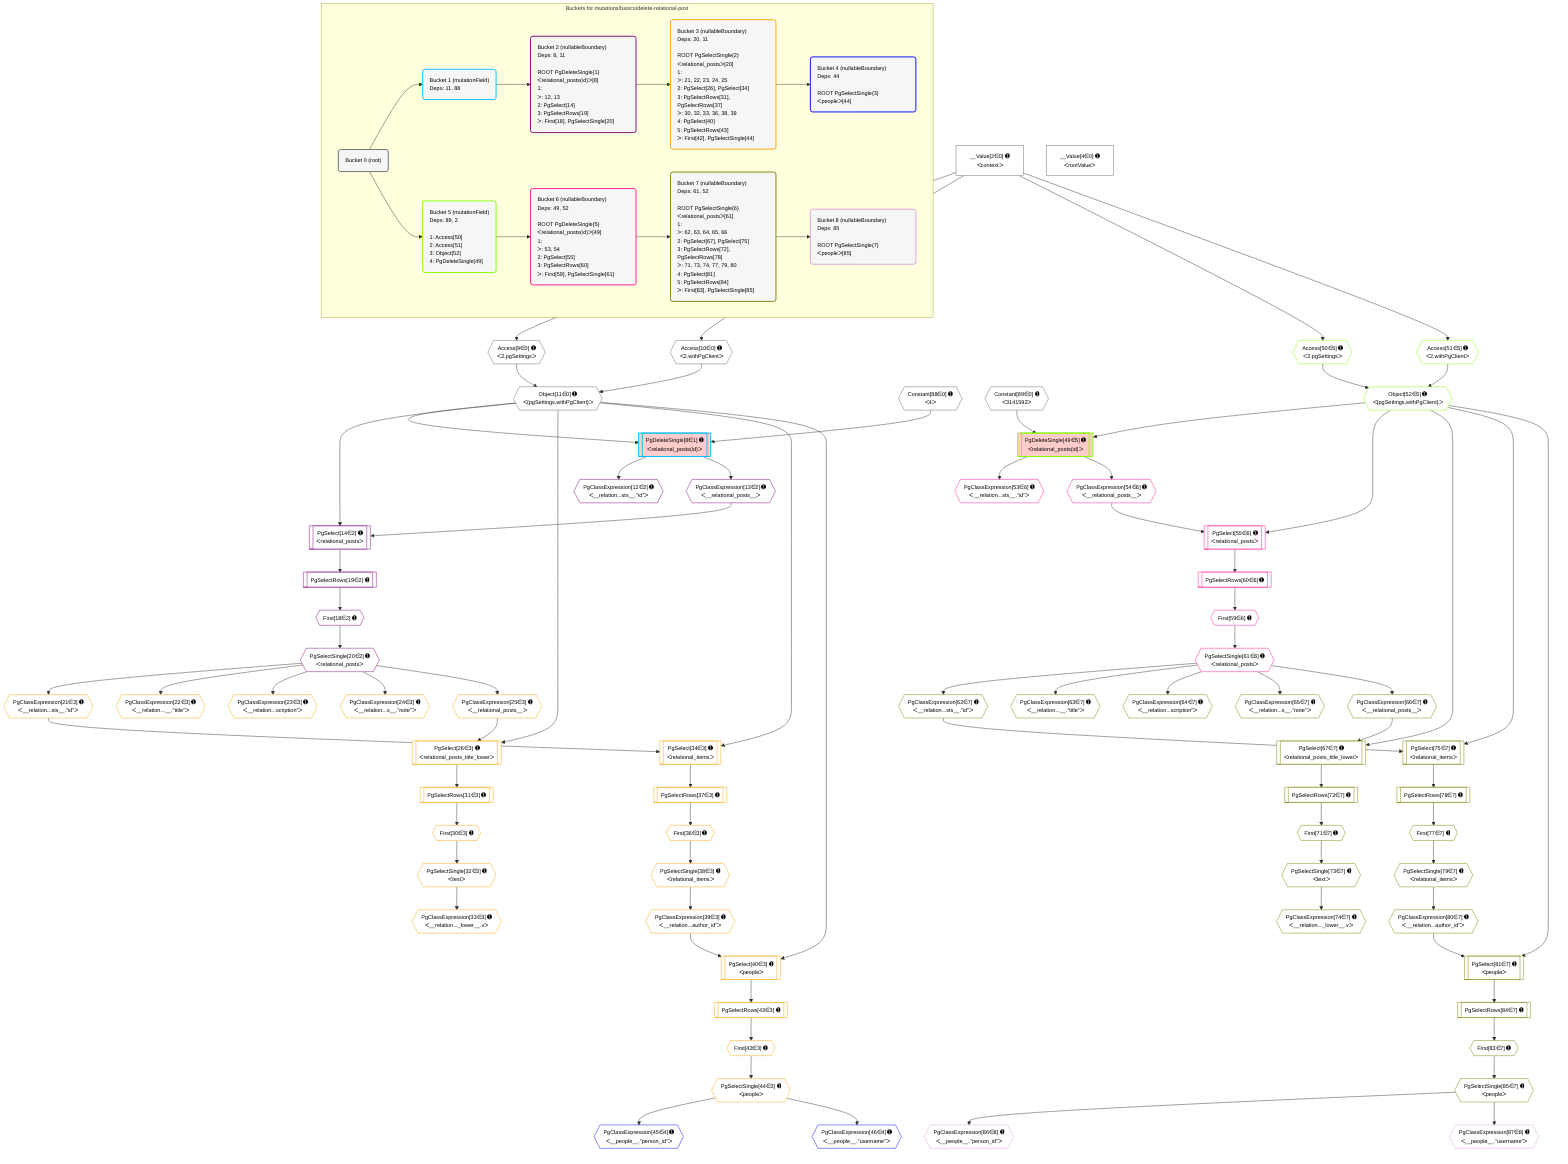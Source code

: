 %%{init: {'themeVariables': { 'fontSize': '12px'}}}%%
graph TD
    classDef path fill:#eee,stroke:#000,color:#000
    classDef plan fill:#fff,stroke-width:1px,color:#000
    classDef itemplan fill:#fff,stroke-width:2px,color:#000
    classDef unbatchedplan fill:#dff,stroke-width:1px,color:#000
    classDef sideeffectplan fill:#fcc,stroke-width:2px,color:#000
    classDef bucket fill:#f6f6f6,color:#000,stroke-width:2px,text-align:left


    %% plan dependencies
    Object11{{"Object[11∈0] ➊<br />ᐸ{pgSettings,withPgClient}ᐳ"}}:::plan
    Access9{{"Access[9∈0] ➊<br />ᐸ2.pgSettingsᐳ"}}:::plan
    Access10{{"Access[10∈0] ➊<br />ᐸ2.withPgClientᐳ"}}:::plan
    Access9 & Access10 --> Object11
    __Value2["__Value[2∈0] ➊<br />ᐸcontextᐳ"]:::plan
    __Value2 --> Access9
    __Value2 --> Access10
    __Value4["__Value[4∈0] ➊<br />ᐸrootValueᐳ"]:::plan
    Constant88{{"Constant[88∈0] ➊<br />ᐸ4ᐳ"}}:::plan
    Constant89{{"Constant[89∈0] ➊<br />ᐸ3141592ᐳ"}}:::plan
    PgDeleteSingle8[["PgDeleteSingle[8∈1] ➊<br />ᐸrelational_posts(id)ᐳ"]]:::sideeffectplan
    Object11 & Constant88 --> PgDeleteSingle8
    PgSelect14[["PgSelect[14∈2] ➊<br />ᐸrelational_postsᐳ"]]:::plan
    PgClassExpression13{{"PgClassExpression[13∈2] ➊<br />ᐸ__relational_posts__ᐳ"}}:::plan
    Object11 & PgClassExpression13 --> PgSelect14
    PgClassExpression12{{"PgClassExpression[12∈2] ➊<br />ᐸ__relation...sts__.”id”ᐳ"}}:::plan
    PgDeleteSingle8 --> PgClassExpression12
    PgDeleteSingle8 --> PgClassExpression13
    First18{{"First[18∈2] ➊"}}:::plan
    PgSelectRows19[["PgSelectRows[19∈2] ➊"]]:::plan
    PgSelectRows19 --> First18
    PgSelect14 --> PgSelectRows19
    PgSelectSingle20{{"PgSelectSingle[20∈2] ➊<br />ᐸrelational_postsᐳ"}}:::plan
    First18 --> PgSelectSingle20
    PgSelect26[["PgSelect[26∈3] ➊<br />ᐸrelational_posts_title_lowerᐳ"]]:::plan
    PgClassExpression25{{"PgClassExpression[25∈3] ➊<br />ᐸ__relational_posts__ᐳ"}}:::plan
    Object11 & PgClassExpression25 --> PgSelect26
    PgSelect34[["PgSelect[34∈3] ➊<br />ᐸrelational_itemsᐳ"]]:::plan
    PgClassExpression21{{"PgClassExpression[21∈3] ➊<br />ᐸ__relation...sts__.”id”ᐳ"}}:::plan
    Object11 & PgClassExpression21 --> PgSelect34
    PgSelect40[["PgSelect[40∈3] ➊<br />ᐸpeopleᐳ"]]:::plan
    PgClassExpression39{{"PgClassExpression[39∈3] ➊<br />ᐸ__relation...author_id”ᐳ"}}:::plan
    Object11 & PgClassExpression39 --> PgSelect40
    PgSelectSingle20 --> PgClassExpression21
    PgClassExpression22{{"PgClassExpression[22∈3] ➊<br />ᐸ__relation...__.”title”ᐳ"}}:::plan
    PgSelectSingle20 --> PgClassExpression22
    PgClassExpression23{{"PgClassExpression[23∈3] ➊<br />ᐸ__relation...scription”ᐳ"}}:::plan
    PgSelectSingle20 --> PgClassExpression23
    PgClassExpression24{{"PgClassExpression[24∈3] ➊<br />ᐸ__relation...s__.”note”ᐳ"}}:::plan
    PgSelectSingle20 --> PgClassExpression24
    PgSelectSingle20 --> PgClassExpression25
    First30{{"First[30∈3] ➊"}}:::plan
    PgSelectRows31[["PgSelectRows[31∈3] ➊"]]:::plan
    PgSelectRows31 --> First30
    PgSelect26 --> PgSelectRows31
    PgSelectSingle32{{"PgSelectSingle[32∈3] ➊<br />ᐸtextᐳ"}}:::plan
    First30 --> PgSelectSingle32
    PgClassExpression33{{"PgClassExpression[33∈3] ➊<br />ᐸ__relation..._lower__.vᐳ"}}:::plan
    PgSelectSingle32 --> PgClassExpression33
    First36{{"First[36∈3] ➊"}}:::plan
    PgSelectRows37[["PgSelectRows[37∈3] ➊"]]:::plan
    PgSelectRows37 --> First36
    PgSelect34 --> PgSelectRows37
    PgSelectSingle38{{"PgSelectSingle[38∈3] ➊<br />ᐸrelational_itemsᐳ"}}:::plan
    First36 --> PgSelectSingle38
    PgSelectSingle38 --> PgClassExpression39
    First42{{"First[42∈3] ➊"}}:::plan
    PgSelectRows43[["PgSelectRows[43∈3] ➊"]]:::plan
    PgSelectRows43 --> First42
    PgSelect40 --> PgSelectRows43
    PgSelectSingle44{{"PgSelectSingle[44∈3] ➊<br />ᐸpeopleᐳ"}}:::plan
    First42 --> PgSelectSingle44
    PgClassExpression45{{"PgClassExpression[45∈4] ➊<br />ᐸ__people__.”person_id”ᐳ"}}:::plan
    PgSelectSingle44 --> PgClassExpression45
    PgClassExpression46{{"PgClassExpression[46∈4] ➊<br />ᐸ__people__.”username”ᐳ"}}:::plan
    PgSelectSingle44 --> PgClassExpression46
    PgDeleteSingle49[["PgDeleteSingle[49∈5] ➊<br />ᐸrelational_posts(id)ᐳ"]]:::sideeffectplan
    Object52{{"Object[52∈5] ➊<br />ᐸ{pgSettings,withPgClient}ᐳ"}}:::plan
    Object52 & Constant89 --> PgDeleteSingle49
    Access50{{"Access[50∈5] ➊<br />ᐸ2.pgSettingsᐳ"}}:::plan
    Access51{{"Access[51∈5] ➊<br />ᐸ2.withPgClientᐳ"}}:::plan
    Access50 & Access51 --> Object52
    __Value2 --> Access50
    __Value2 --> Access51
    PgSelect55[["PgSelect[55∈6] ➊<br />ᐸrelational_postsᐳ"]]:::plan
    PgClassExpression54{{"PgClassExpression[54∈6] ➊<br />ᐸ__relational_posts__ᐳ"}}:::plan
    Object52 & PgClassExpression54 --> PgSelect55
    PgClassExpression53{{"PgClassExpression[53∈6] ➊<br />ᐸ__relation...sts__.”id”ᐳ"}}:::plan
    PgDeleteSingle49 --> PgClassExpression53
    PgDeleteSingle49 --> PgClassExpression54
    First59{{"First[59∈6] ➊"}}:::plan
    PgSelectRows60[["PgSelectRows[60∈6] ➊"]]:::plan
    PgSelectRows60 --> First59
    PgSelect55 --> PgSelectRows60
    PgSelectSingle61{{"PgSelectSingle[61∈6] ➊<br />ᐸrelational_postsᐳ"}}:::plan
    First59 --> PgSelectSingle61
    PgSelect67[["PgSelect[67∈7] ➊<br />ᐸrelational_posts_title_lowerᐳ"]]:::plan
    PgClassExpression66{{"PgClassExpression[66∈7] ➊<br />ᐸ__relational_posts__ᐳ"}}:::plan
    Object52 & PgClassExpression66 --> PgSelect67
    PgSelect75[["PgSelect[75∈7] ➊<br />ᐸrelational_itemsᐳ"]]:::plan
    PgClassExpression62{{"PgClassExpression[62∈7] ➊<br />ᐸ__relation...sts__.”id”ᐳ"}}:::plan
    Object52 & PgClassExpression62 --> PgSelect75
    PgSelect81[["PgSelect[81∈7] ➊<br />ᐸpeopleᐳ"]]:::plan
    PgClassExpression80{{"PgClassExpression[80∈7] ➊<br />ᐸ__relation...author_id”ᐳ"}}:::plan
    Object52 & PgClassExpression80 --> PgSelect81
    PgSelectSingle61 --> PgClassExpression62
    PgClassExpression63{{"PgClassExpression[63∈7] ➊<br />ᐸ__relation...__.”title”ᐳ"}}:::plan
    PgSelectSingle61 --> PgClassExpression63
    PgClassExpression64{{"PgClassExpression[64∈7] ➊<br />ᐸ__relation...scription”ᐳ"}}:::plan
    PgSelectSingle61 --> PgClassExpression64
    PgClassExpression65{{"PgClassExpression[65∈7] ➊<br />ᐸ__relation...s__.”note”ᐳ"}}:::plan
    PgSelectSingle61 --> PgClassExpression65
    PgSelectSingle61 --> PgClassExpression66
    First71{{"First[71∈7] ➊"}}:::plan
    PgSelectRows72[["PgSelectRows[72∈7] ➊"]]:::plan
    PgSelectRows72 --> First71
    PgSelect67 --> PgSelectRows72
    PgSelectSingle73{{"PgSelectSingle[73∈7] ➊<br />ᐸtextᐳ"}}:::plan
    First71 --> PgSelectSingle73
    PgClassExpression74{{"PgClassExpression[74∈7] ➊<br />ᐸ__relation..._lower__.vᐳ"}}:::plan
    PgSelectSingle73 --> PgClassExpression74
    First77{{"First[77∈7] ➊"}}:::plan
    PgSelectRows78[["PgSelectRows[78∈7] ➊"]]:::plan
    PgSelectRows78 --> First77
    PgSelect75 --> PgSelectRows78
    PgSelectSingle79{{"PgSelectSingle[79∈7] ➊<br />ᐸrelational_itemsᐳ"}}:::plan
    First77 --> PgSelectSingle79
    PgSelectSingle79 --> PgClassExpression80
    First83{{"First[83∈7] ➊"}}:::plan
    PgSelectRows84[["PgSelectRows[84∈7] ➊"]]:::plan
    PgSelectRows84 --> First83
    PgSelect81 --> PgSelectRows84
    PgSelectSingle85{{"PgSelectSingle[85∈7] ➊<br />ᐸpeopleᐳ"}}:::plan
    First83 --> PgSelectSingle85
    PgClassExpression86{{"PgClassExpression[86∈8] ➊<br />ᐸ__people__.”person_id”ᐳ"}}:::plan
    PgSelectSingle85 --> PgClassExpression86
    PgClassExpression87{{"PgClassExpression[87∈8] ➊<br />ᐸ__people__.”username”ᐳ"}}:::plan
    PgSelectSingle85 --> PgClassExpression87

    %% define steps

    subgraph "Buckets for mutations/basics/delete-relational-post"
    Bucket0("Bucket 0 (root)"):::bucket
    classDef bucket0 stroke:#696969
    class Bucket0,__Value2,__Value4,Access9,Access10,Object11,Constant88,Constant89 bucket0
    Bucket1("Bucket 1 (mutationField)<br />Deps: 11, 88"):::bucket
    classDef bucket1 stroke:#00bfff
    class Bucket1,PgDeleteSingle8 bucket1
    Bucket2("Bucket 2 (nullableBoundary)<br />Deps: 8, 11<br /><br />ROOT PgDeleteSingle{1}ᐸrelational_posts(id)ᐳ[8]<br />1: <br />ᐳ: 12, 13<br />2: PgSelect[14]<br />3: PgSelectRows[19]<br />ᐳ: First[18], PgSelectSingle[20]"):::bucket
    classDef bucket2 stroke:#7f007f
    class Bucket2,PgClassExpression12,PgClassExpression13,PgSelect14,First18,PgSelectRows19,PgSelectSingle20 bucket2
    Bucket3("Bucket 3 (nullableBoundary)<br />Deps: 20, 11<br /><br />ROOT PgSelectSingle{2}ᐸrelational_postsᐳ[20]<br />1: <br />ᐳ: 21, 22, 23, 24, 25<br />2: PgSelect[26], PgSelect[34]<br />3: PgSelectRows[31], PgSelectRows[37]<br />ᐳ: 30, 32, 33, 36, 38, 39<br />4: PgSelect[40]<br />5: PgSelectRows[43]<br />ᐳ: First[42], PgSelectSingle[44]"):::bucket
    classDef bucket3 stroke:#ffa500
    class Bucket3,PgClassExpression21,PgClassExpression22,PgClassExpression23,PgClassExpression24,PgClassExpression25,PgSelect26,First30,PgSelectRows31,PgSelectSingle32,PgClassExpression33,PgSelect34,First36,PgSelectRows37,PgSelectSingle38,PgClassExpression39,PgSelect40,First42,PgSelectRows43,PgSelectSingle44 bucket3
    Bucket4("Bucket 4 (nullableBoundary)<br />Deps: 44<br /><br />ROOT PgSelectSingle{3}ᐸpeopleᐳ[44]"):::bucket
    classDef bucket4 stroke:#0000ff
    class Bucket4,PgClassExpression45,PgClassExpression46 bucket4
    Bucket5("Bucket 5 (mutationField)<br />Deps: 89, 2<br /><br />1: Access[50]<br />2: Access[51]<br />3: Object[52]<br />4: PgDeleteSingle[49]"):::bucket
    classDef bucket5 stroke:#7fff00
    class Bucket5,PgDeleteSingle49,Access50,Access51,Object52 bucket5
    Bucket6("Bucket 6 (nullableBoundary)<br />Deps: 49, 52<br /><br />ROOT PgDeleteSingle{5}ᐸrelational_posts(id)ᐳ[49]<br />1: <br />ᐳ: 53, 54<br />2: PgSelect[55]<br />3: PgSelectRows[60]<br />ᐳ: First[59], PgSelectSingle[61]"):::bucket
    classDef bucket6 stroke:#ff1493
    class Bucket6,PgClassExpression53,PgClassExpression54,PgSelect55,First59,PgSelectRows60,PgSelectSingle61 bucket6
    Bucket7("Bucket 7 (nullableBoundary)<br />Deps: 61, 52<br /><br />ROOT PgSelectSingle{6}ᐸrelational_postsᐳ[61]<br />1: <br />ᐳ: 62, 63, 64, 65, 66<br />2: PgSelect[67], PgSelect[75]<br />3: PgSelectRows[72], PgSelectRows[78]<br />ᐳ: 71, 73, 74, 77, 79, 80<br />4: PgSelect[81]<br />5: PgSelectRows[84]<br />ᐳ: First[83], PgSelectSingle[85]"):::bucket
    classDef bucket7 stroke:#808000
    class Bucket7,PgClassExpression62,PgClassExpression63,PgClassExpression64,PgClassExpression65,PgClassExpression66,PgSelect67,First71,PgSelectRows72,PgSelectSingle73,PgClassExpression74,PgSelect75,First77,PgSelectRows78,PgSelectSingle79,PgClassExpression80,PgSelect81,First83,PgSelectRows84,PgSelectSingle85 bucket7
    Bucket8("Bucket 8 (nullableBoundary)<br />Deps: 85<br /><br />ROOT PgSelectSingle{7}ᐸpeopleᐳ[85]"):::bucket
    classDef bucket8 stroke:#dda0dd
    class Bucket8,PgClassExpression86,PgClassExpression87 bucket8
    Bucket0 --> Bucket1 & Bucket5
    Bucket1 --> Bucket2
    Bucket2 --> Bucket3
    Bucket3 --> Bucket4
    Bucket5 --> Bucket6
    Bucket6 --> Bucket7
    Bucket7 --> Bucket8
    end